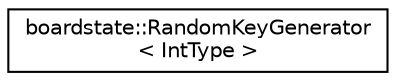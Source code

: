 digraph "Graphical Class Hierarchy"
{
 // LATEX_PDF_SIZE
  edge [fontname="Helvetica",fontsize="10",labelfontname="Helvetica",labelfontsize="10"];
  node [fontname="Helvetica",fontsize="10",shape=record];
  rankdir="LR";
  Node0 [label="boardstate::RandomKeyGenerator\l\< IntType \>",height=0.2,width=0.4,color="black", fillcolor="white", style="filled",URL="$classboardstate_1_1RandomKeyGenerator.html",tooltip="Template for class that generates random integer values of IntType."];
}
